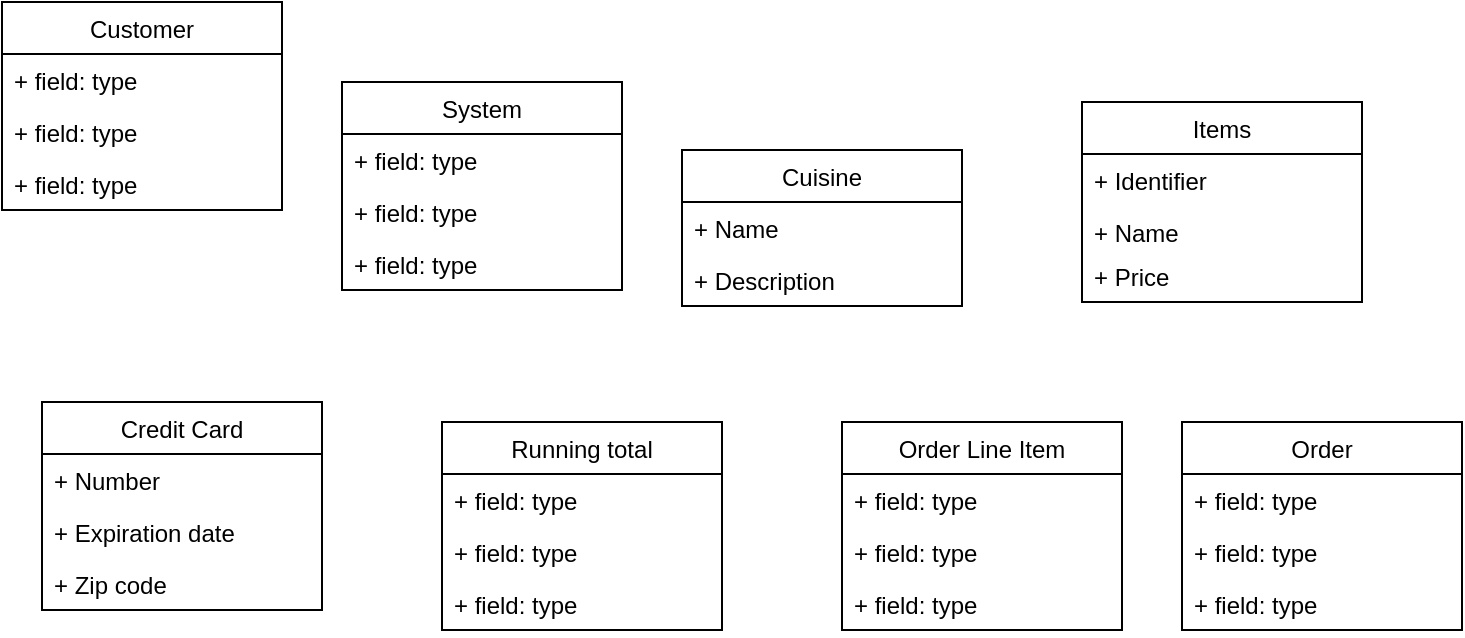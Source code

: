 <mxfile version="14.3.0" type="github">
  <diagram id="qcXoTjfuD326Q-cp0WSE" name="Page-1">
    <mxGraphModel dx="1146" dy="423" grid="1" gridSize="10" guides="1" tooltips="1" connect="1" arrows="1" fold="1" page="1" pageScale="1" pageWidth="850" pageHeight="1100" math="0" shadow="0">
      <root>
        <mxCell id="0" />
        <mxCell id="1" parent="0" />
        <mxCell id="vu7AOW-ozLHc7XYZLCrP-2" value="Customer" style="swimlane;fontStyle=0;childLayout=stackLayout;horizontal=1;startSize=26;fillColor=none;horizontalStack=0;resizeParent=1;resizeParentMax=0;resizeLast=0;collapsible=1;marginBottom=0;" vertex="1" parent="1">
          <mxGeometry x="30" y="10" width="140" height="104" as="geometry">
            <mxRectangle x="100" y="60" width="90" height="26" as="alternateBounds" />
          </mxGeometry>
        </mxCell>
        <mxCell id="vu7AOW-ozLHc7XYZLCrP-3" value="+ field: type" style="text;strokeColor=none;fillColor=none;align=left;verticalAlign=top;spacingLeft=4;spacingRight=4;overflow=hidden;rotatable=0;points=[[0,0.5],[1,0.5]];portConstraint=eastwest;" vertex="1" parent="vu7AOW-ozLHc7XYZLCrP-2">
          <mxGeometry y="26" width="140" height="26" as="geometry" />
        </mxCell>
        <mxCell id="vu7AOW-ozLHc7XYZLCrP-4" value="+ field: type" style="text;strokeColor=none;fillColor=none;align=left;verticalAlign=top;spacingLeft=4;spacingRight=4;overflow=hidden;rotatable=0;points=[[0,0.5],[1,0.5]];portConstraint=eastwest;" vertex="1" parent="vu7AOW-ozLHc7XYZLCrP-2">
          <mxGeometry y="52" width="140" height="26" as="geometry" />
        </mxCell>
        <mxCell id="vu7AOW-ozLHc7XYZLCrP-5" value="+ field: type" style="text;strokeColor=none;fillColor=none;align=left;verticalAlign=top;spacingLeft=4;spacingRight=4;overflow=hidden;rotatable=0;points=[[0,0.5],[1,0.5]];portConstraint=eastwest;" vertex="1" parent="vu7AOW-ozLHc7XYZLCrP-2">
          <mxGeometry y="78" width="140" height="26" as="geometry" />
        </mxCell>
        <mxCell id="vu7AOW-ozLHc7XYZLCrP-6" value="Cuisine" style="swimlane;fontStyle=0;childLayout=stackLayout;horizontal=1;startSize=26;fillColor=none;horizontalStack=0;resizeParent=1;resizeParentMax=0;resizeLast=0;collapsible=1;marginBottom=0;" vertex="1" parent="1">
          <mxGeometry x="370" y="84" width="140" height="78" as="geometry">
            <mxRectangle x="100" y="60" width="90" height="26" as="alternateBounds" />
          </mxGeometry>
        </mxCell>
        <mxCell id="vu7AOW-ozLHc7XYZLCrP-7" value="+ Name" style="text;strokeColor=none;fillColor=none;align=left;verticalAlign=top;spacingLeft=4;spacingRight=4;overflow=hidden;rotatable=0;points=[[0,0.5],[1,0.5]];portConstraint=eastwest;" vertex="1" parent="vu7AOW-ozLHc7XYZLCrP-6">
          <mxGeometry y="26" width="140" height="26" as="geometry" />
        </mxCell>
        <mxCell id="vu7AOW-ozLHc7XYZLCrP-8" value="+ Description" style="text;strokeColor=none;fillColor=none;align=left;verticalAlign=top;spacingLeft=4;spacingRight=4;overflow=hidden;rotatable=0;points=[[0,0.5],[1,0.5]];portConstraint=eastwest;" vertex="1" parent="vu7AOW-ozLHc7XYZLCrP-6">
          <mxGeometry y="52" width="140" height="26" as="geometry" />
        </mxCell>
        <mxCell id="vu7AOW-ozLHc7XYZLCrP-14" value="" style="group" vertex="1" connectable="0" parent="1">
          <mxGeometry x="570" y="60" width="140" height="100" as="geometry" />
        </mxCell>
        <mxCell id="vu7AOW-ozLHc7XYZLCrP-10" value="Items" style="swimlane;fontStyle=0;childLayout=stackLayout;horizontal=1;startSize=26;fillColor=none;horizontalStack=0;resizeParent=1;resizeParentMax=0;resizeLast=0;collapsible=1;marginBottom=0;" vertex="1" parent="vu7AOW-ozLHc7XYZLCrP-14">
          <mxGeometry width="140" height="100" as="geometry">
            <mxRectangle x="100" y="60" width="90" height="26" as="alternateBounds" />
          </mxGeometry>
        </mxCell>
        <mxCell id="vu7AOW-ozLHc7XYZLCrP-11" value="+ Identifier" style="text;strokeColor=none;fillColor=none;align=left;verticalAlign=top;spacingLeft=4;spacingRight=4;overflow=hidden;rotatable=0;points=[[0,0.5],[1,0.5]];portConstraint=eastwest;" vertex="1" parent="vu7AOW-ozLHc7XYZLCrP-10">
          <mxGeometry y="26" width="140" height="26" as="geometry" />
        </mxCell>
        <mxCell id="vu7AOW-ozLHc7XYZLCrP-12" value="+ Name&#xa;" style="text;strokeColor=none;fillColor=none;align=left;verticalAlign=top;spacingLeft=4;spacingRight=4;overflow=hidden;rotatable=0;points=[[0,0.5],[1,0.5]];portConstraint=eastwest;" vertex="1" parent="vu7AOW-ozLHc7XYZLCrP-10">
          <mxGeometry y="52" width="140" height="48" as="geometry" />
        </mxCell>
        <mxCell id="vu7AOW-ozLHc7XYZLCrP-13" value="+ Price" style="text;strokeColor=none;fillColor=none;align=left;verticalAlign=top;spacingLeft=4;spacingRight=4;overflow=hidden;rotatable=0;points=[[0,0.5],[1,0.5]];portConstraint=eastwest;" vertex="1" parent="vu7AOW-ozLHc7XYZLCrP-14">
          <mxGeometry y="74" width="140" height="26" as="geometry" />
        </mxCell>
        <mxCell id="vu7AOW-ozLHc7XYZLCrP-15" value="Credit Card" style="swimlane;fontStyle=0;childLayout=stackLayout;horizontal=1;startSize=26;fillColor=none;horizontalStack=0;resizeParent=1;resizeParentMax=0;resizeLast=0;collapsible=1;marginBottom=0;" vertex="1" parent="1">
          <mxGeometry x="50" y="210" width="140" height="104" as="geometry">
            <mxRectangle x="100" y="60" width="90" height="26" as="alternateBounds" />
          </mxGeometry>
        </mxCell>
        <mxCell id="vu7AOW-ozLHc7XYZLCrP-16" value="+ Number" style="text;strokeColor=none;fillColor=none;align=left;verticalAlign=top;spacingLeft=4;spacingRight=4;overflow=hidden;rotatable=0;points=[[0,0.5],[1,0.5]];portConstraint=eastwest;" vertex="1" parent="vu7AOW-ozLHc7XYZLCrP-15">
          <mxGeometry y="26" width="140" height="26" as="geometry" />
        </mxCell>
        <mxCell id="vu7AOW-ozLHc7XYZLCrP-17" value="+ Expiration date" style="text;strokeColor=none;fillColor=none;align=left;verticalAlign=top;spacingLeft=4;spacingRight=4;overflow=hidden;rotatable=0;points=[[0,0.5],[1,0.5]];portConstraint=eastwest;" vertex="1" parent="vu7AOW-ozLHc7XYZLCrP-15">
          <mxGeometry y="52" width="140" height="26" as="geometry" />
        </mxCell>
        <mxCell id="vu7AOW-ozLHc7XYZLCrP-18" value="+ Zip code" style="text;strokeColor=none;fillColor=none;align=left;verticalAlign=top;spacingLeft=4;spacingRight=4;overflow=hidden;rotatable=0;points=[[0,0.5],[1,0.5]];portConstraint=eastwest;" vertex="1" parent="vu7AOW-ozLHc7XYZLCrP-15">
          <mxGeometry y="78" width="140" height="26" as="geometry" />
        </mxCell>
        <mxCell id="vu7AOW-ozLHc7XYZLCrP-19" value="Order Line Item" style="swimlane;fontStyle=0;childLayout=stackLayout;horizontal=1;startSize=26;fillColor=none;horizontalStack=0;resizeParent=1;resizeParentMax=0;resizeLast=0;collapsible=1;marginBottom=0;" vertex="1" parent="1">
          <mxGeometry x="450" y="220" width="140" height="104" as="geometry">
            <mxRectangle x="100" y="60" width="90" height="26" as="alternateBounds" />
          </mxGeometry>
        </mxCell>
        <mxCell id="vu7AOW-ozLHc7XYZLCrP-20" value="+ field: type" style="text;strokeColor=none;fillColor=none;align=left;verticalAlign=top;spacingLeft=4;spacingRight=4;overflow=hidden;rotatable=0;points=[[0,0.5],[1,0.5]];portConstraint=eastwest;" vertex="1" parent="vu7AOW-ozLHc7XYZLCrP-19">
          <mxGeometry y="26" width="140" height="26" as="geometry" />
        </mxCell>
        <mxCell id="vu7AOW-ozLHc7XYZLCrP-21" value="+ field: type" style="text;strokeColor=none;fillColor=none;align=left;verticalAlign=top;spacingLeft=4;spacingRight=4;overflow=hidden;rotatable=0;points=[[0,0.5],[1,0.5]];portConstraint=eastwest;" vertex="1" parent="vu7AOW-ozLHc7XYZLCrP-19">
          <mxGeometry y="52" width="140" height="26" as="geometry" />
        </mxCell>
        <mxCell id="vu7AOW-ozLHc7XYZLCrP-22" value="+ field: type" style="text;strokeColor=none;fillColor=none;align=left;verticalAlign=top;spacingLeft=4;spacingRight=4;overflow=hidden;rotatable=0;points=[[0,0.5],[1,0.5]];portConstraint=eastwest;" vertex="1" parent="vu7AOW-ozLHc7XYZLCrP-19">
          <mxGeometry y="78" width="140" height="26" as="geometry" />
        </mxCell>
        <mxCell id="vu7AOW-ozLHc7XYZLCrP-23" value="Order" style="swimlane;fontStyle=0;childLayout=stackLayout;horizontal=1;startSize=26;fillColor=none;horizontalStack=0;resizeParent=1;resizeParentMax=0;resizeLast=0;collapsible=1;marginBottom=0;" vertex="1" parent="1">
          <mxGeometry x="620" y="220" width="140" height="104" as="geometry">
            <mxRectangle x="100" y="60" width="90" height="26" as="alternateBounds" />
          </mxGeometry>
        </mxCell>
        <mxCell id="vu7AOW-ozLHc7XYZLCrP-24" value="+ field: type" style="text;strokeColor=none;fillColor=none;align=left;verticalAlign=top;spacingLeft=4;spacingRight=4;overflow=hidden;rotatable=0;points=[[0,0.5],[1,0.5]];portConstraint=eastwest;" vertex="1" parent="vu7AOW-ozLHc7XYZLCrP-23">
          <mxGeometry y="26" width="140" height="26" as="geometry" />
        </mxCell>
        <mxCell id="vu7AOW-ozLHc7XYZLCrP-25" value="+ field: type" style="text;strokeColor=none;fillColor=none;align=left;verticalAlign=top;spacingLeft=4;spacingRight=4;overflow=hidden;rotatable=0;points=[[0,0.5],[1,0.5]];portConstraint=eastwest;" vertex="1" parent="vu7AOW-ozLHc7XYZLCrP-23">
          <mxGeometry y="52" width="140" height="26" as="geometry" />
        </mxCell>
        <mxCell id="vu7AOW-ozLHc7XYZLCrP-26" value="+ field: type" style="text;strokeColor=none;fillColor=none;align=left;verticalAlign=top;spacingLeft=4;spacingRight=4;overflow=hidden;rotatable=0;points=[[0,0.5],[1,0.5]];portConstraint=eastwest;" vertex="1" parent="vu7AOW-ozLHc7XYZLCrP-23">
          <mxGeometry y="78" width="140" height="26" as="geometry" />
        </mxCell>
        <mxCell id="vu7AOW-ozLHc7XYZLCrP-27" value="Running total" style="swimlane;fontStyle=0;childLayout=stackLayout;horizontal=1;startSize=26;fillColor=none;horizontalStack=0;resizeParent=1;resizeParentMax=0;resizeLast=0;collapsible=1;marginBottom=0;" vertex="1" parent="1">
          <mxGeometry x="250" y="220" width="140" height="104" as="geometry">
            <mxRectangle x="100" y="60" width="90" height="26" as="alternateBounds" />
          </mxGeometry>
        </mxCell>
        <mxCell id="vu7AOW-ozLHc7XYZLCrP-28" value="+ field: type" style="text;strokeColor=none;fillColor=none;align=left;verticalAlign=top;spacingLeft=4;spacingRight=4;overflow=hidden;rotatable=0;points=[[0,0.5],[1,0.5]];portConstraint=eastwest;" vertex="1" parent="vu7AOW-ozLHc7XYZLCrP-27">
          <mxGeometry y="26" width="140" height="26" as="geometry" />
        </mxCell>
        <mxCell id="vu7AOW-ozLHc7XYZLCrP-29" value="+ field: type" style="text;strokeColor=none;fillColor=none;align=left;verticalAlign=top;spacingLeft=4;spacingRight=4;overflow=hidden;rotatable=0;points=[[0,0.5],[1,0.5]];portConstraint=eastwest;" vertex="1" parent="vu7AOW-ozLHc7XYZLCrP-27">
          <mxGeometry y="52" width="140" height="26" as="geometry" />
        </mxCell>
        <mxCell id="vu7AOW-ozLHc7XYZLCrP-30" value="+ field: type" style="text;strokeColor=none;fillColor=none;align=left;verticalAlign=top;spacingLeft=4;spacingRight=4;overflow=hidden;rotatable=0;points=[[0,0.5],[1,0.5]];portConstraint=eastwest;" vertex="1" parent="vu7AOW-ozLHc7XYZLCrP-27">
          <mxGeometry y="78" width="140" height="26" as="geometry" />
        </mxCell>
        <mxCell id="vu7AOW-ozLHc7XYZLCrP-31" value="System" style="swimlane;fontStyle=0;childLayout=stackLayout;horizontal=1;startSize=26;fillColor=none;horizontalStack=0;resizeParent=1;resizeParentMax=0;resizeLast=0;collapsible=1;marginBottom=0;" vertex="1" parent="1">
          <mxGeometry x="200" y="50" width="140" height="104" as="geometry">
            <mxRectangle x="100" y="60" width="90" height="26" as="alternateBounds" />
          </mxGeometry>
        </mxCell>
        <mxCell id="vu7AOW-ozLHc7XYZLCrP-32" value="+ field: type" style="text;strokeColor=none;fillColor=none;align=left;verticalAlign=top;spacingLeft=4;spacingRight=4;overflow=hidden;rotatable=0;points=[[0,0.5],[1,0.5]];portConstraint=eastwest;" vertex="1" parent="vu7AOW-ozLHc7XYZLCrP-31">
          <mxGeometry y="26" width="140" height="26" as="geometry" />
        </mxCell>
        <mxCell id="vu7AOW-ozLHc7XYZLCrP-33" value="+ field: type" style="text;strokeColor=none;fillColor=none;align=left;verticalAlign=top;spacingLeft=4;spacingRight=4;overflow=hidden;rotatable=0;points=[[0,0.5],[1,0.5]];portConstraint=eastwest;" vertex="1" parent="vu7AOW-ozLHc7XYZLCrP-31">
          <mxGeometry y="52" width="140" height="26" as="geometry" />
        </mxCell>
        <mxCell id="vu7AOW-ozLHc7XYZLCrP-34" value="+ field: type" style="text;strokeColor=none;fillColor=none;align=left;verticalAlign=top;spacingLeft=4;spacingRight=4;overflow=hidden;rotatable=0;points=[[0,0.5],[1,0.5]];portConstraint=eastwest;" vertex="1" parent="vu7AOW-ozLHc7XYZLCrP-31">
          <mxGeometry y="78" width="140" height="26" as="geometry" />
        </mxCell>
      </root>
    </mxGraphModel>
  </diagram>
</mxfile>
